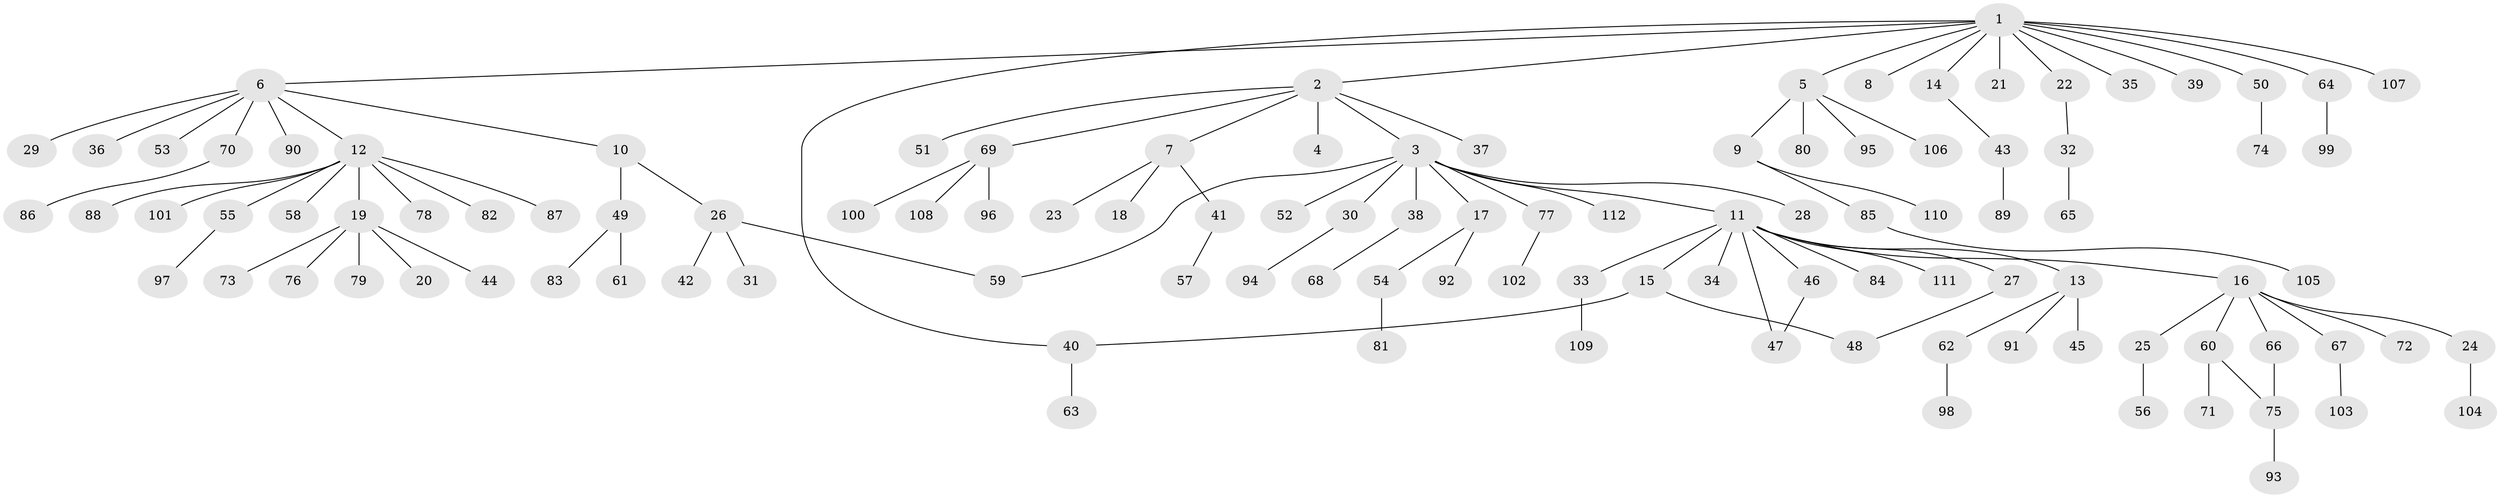 // coarse degree distribution, {18: 0.017857142857142856, 4: 0.03571428571428571, 1: 0.7678571428571429, 6: 0.017857142857142856, 7: 0.017857142857142856, 3: 0.017857142857142856, 10: 0.017857142857142856, 9: 0.017857142857142856, 2: 0.08928571428571429}
// Generated by graph-tools (version 1.1) at 2025/18/03/04/25 18:18:19]
// undirected, 112 vertices, 116 edges
graph export_dot {
graph [start="1"]
  node [color=gray90,style=filled];
  1;
  2;
  3;
  4;
  5;
  6;
  7;
  8;
  9;
  10;
  11;
  12;
  13;
  14;
  15;
  16;
  17;
  18;
  19;
  20;
  21;
  22;
  23;
  24;
  25;
  26;
  27;
  28;
  29;
  30;
  31;
  32;
  33;
  34;
  35;
  36;
  37;
  38;
  39;
  40;
  41;
  42;
  43;
  44;
  45;
  46;
  47;
  48;
  49;
  50;
  51;
  52;
  53;
  54;
  55;
  56;
  57;
  58;
  59;
  60;
  61;
  62;
  63;
  64;
  65;
  66;
  67;
  68;
  69;
  70;
  71;
  72;
  73;
  74;
  75;
  76;
  77;
  78;
  79;
  80;
  81;
  82;
  83;
  84;
  85;
  86;
  87;
  88;
  89;
  90;
  91;
  92;
  93;
  94;
  95;
  96;
  97;
  98;
  99;
  100;
  101;
  102;
  103;
  104;
  105;
  106;
  107;
  108;
  109;
  110;
  111;
  112;
  1 -- 2;
  1 -- 5;
  1 -- 6;
  1 -- 8;
  1 -- 14;
  1 -- 21;
  1 -- 22;
  1 -- 35;
  1 -- 39;
  1 -- 40;
  1 -- 50;
  1 -- 64;
  1 -- 107;
  2 -- 3;
  2 -- 4;
  2 -- 7;
  2 -- 37;
  2 -- 51;
  2 -- 69;
  3 -- 11;
  3 -- 17;
  3 -- 28;
  3 -- 30;
  3 -- 38;
  3 -- 52;
  3 -- 59;
  3 -- 77;
  3 -- 112;
  5 -- 9;
  5 -- 80;
  5 -- 95;
  5 -- 106;
  6 -- 10;
  6 -- 12;
  6 -- 29;
  6 -- 36;
  6 -- 53;
  6 -- 70;
  6 -- 90;
  7 -- 18;
  7 -- 23;
  7 -- 41;
  9 -- 85;
  9 -- 110;
  10 -- 26;
  10 -- 49;
  11 -- 13;
  11 -- 15;
  11 -- 16;
  11 -- 27;
  11 -- 33;
  11 -- 34;
  11 -- 46;
  11 -- 47;
  11 -- 84;
  11 -- 111;
  12 -- 19;
  12 -- 55;
  12 -- 58;
  12 -- 78;
  12 -- 82;
  12 -- 87;
  12 -- 88;
  12 -- 101;
  13 -- 45;
  13 -- 62;
  13 -- 91;
  14 -- 43;
  15 -- 40;
  15 -- 48;
  16 -- 24;
  16 -- 25;
  16 -- 60;
  16 -- 66;
  16 -- 67;
  16 -- 72;
  17 -- 54;
  17 -- 92;
  19 -- 20;
  19 -- 44;
  19 -- 73;
  19 -- 76;
  19 -- 79;
  22 -- 32;
  24 -- 104;
  25 -- 56;
  26 -- 31;
  26 -- 42;
  26 -- 59;
  27 -- 48;
  30 -- 94;
  32 -- 65;
  33 -- 109;
  38 -- 68;
  40 -- 63;
  41 -- 57;
  43 -- 89;
  46 -- 47;
  49 -- 61;
  49 -- 83;
  50 -- 74;
  54 -- 81;
  55 -- 97;
  60 -- 71;
  60 -- 75;
  62 -- 98;
  64 -- 99;
  66 -- 75;
  67 -- 103;
  69 -- 96;
  69 -- 100;
  69 -- 108;
  70 -- 86;
  75 -- 93;
  77 -- 102;
  85 -- 105;
}
